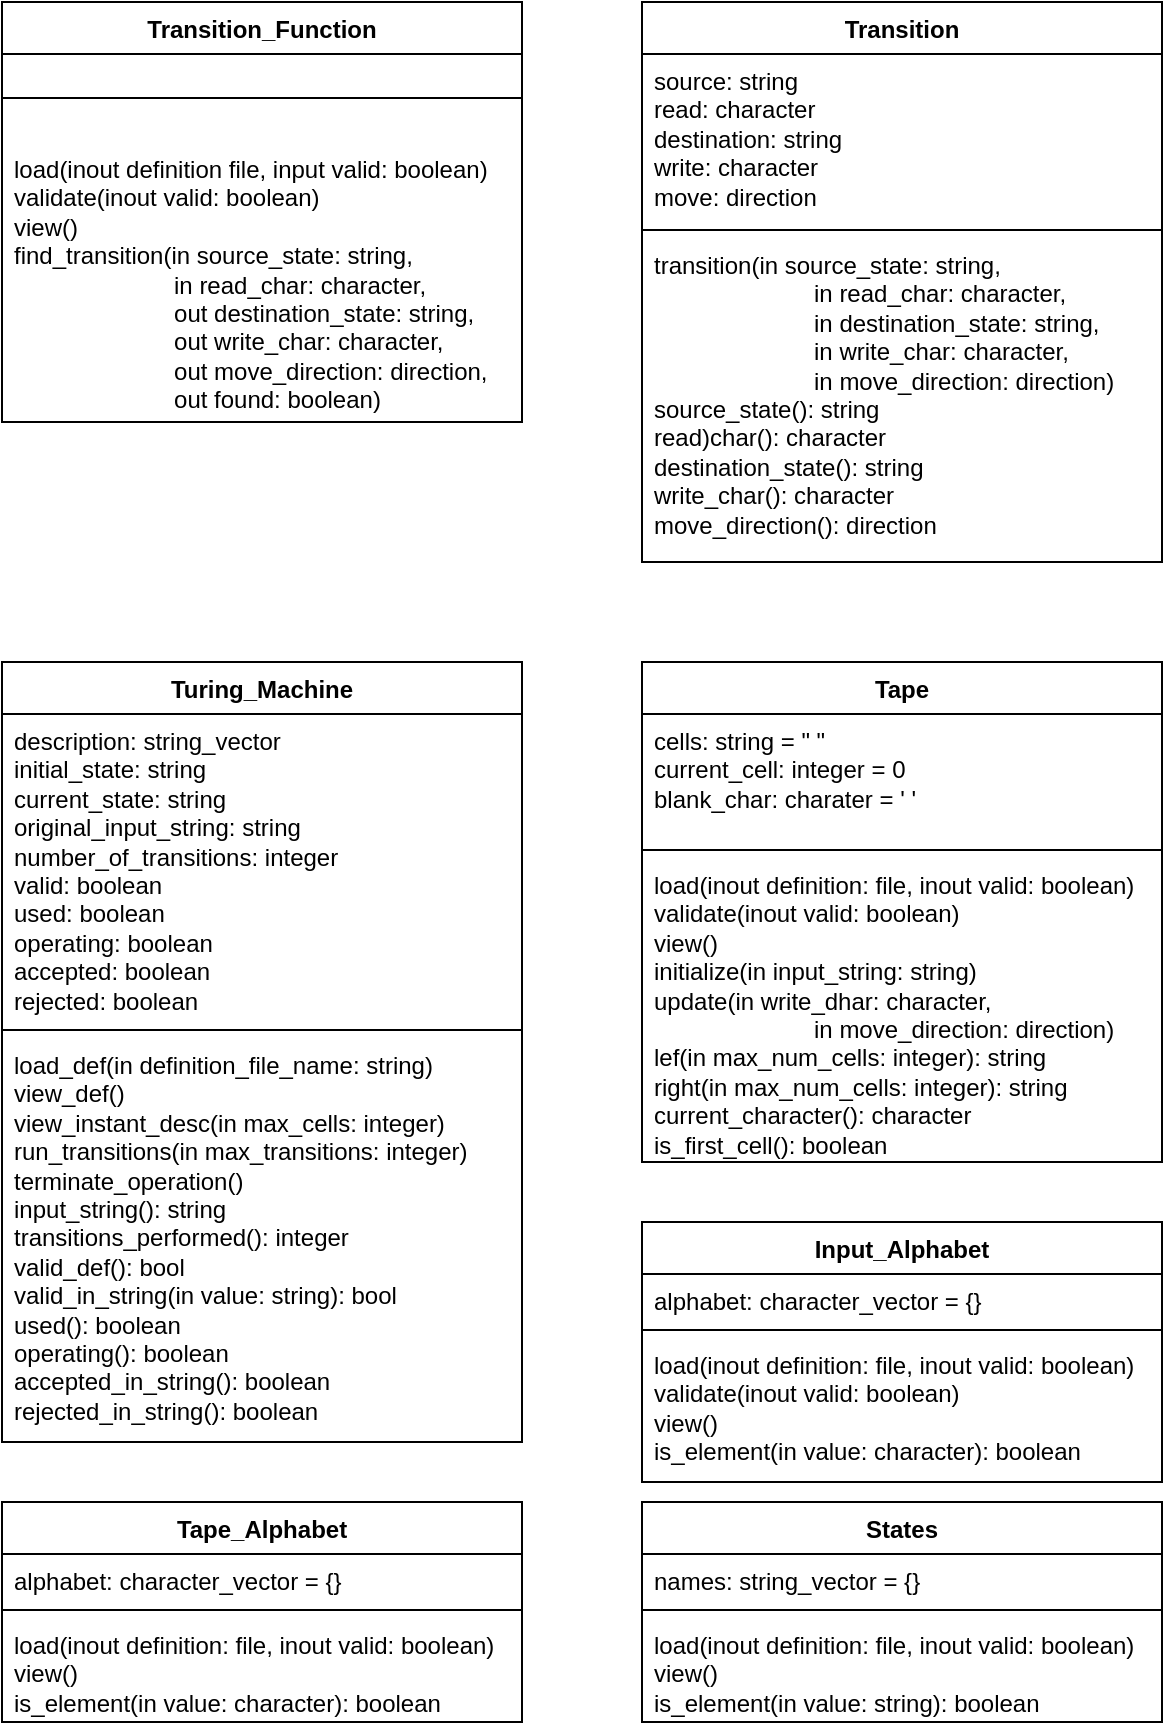 <mxfile version="24.2.1" type="github">
  <diagram name="Page-1" id="vDo7KrHqP6fmfLN8yKtp">
    <mxGraphModel dx="1434" dy="782" grid="1" gridSize="10" guides="1" tooltips="1" connect="1" arrows="1" fold="1" page="1" pageScale="1" pageWidth="850" pageHeight="1100" math="0" shadow="0">
      <root>
        <mxCell id="0" />
        <mxCell id="1" parent="0" />
        <mxCell id="i3sueJDCuvwV_Vw11DY2-1" value="Transition_Function" style="swimlane;fontStyle=1;align=center;verticalAlign=top;childLayout=stackLayout;horizontal=1;startSize=26;horizontalStack=0;resizeParent=1;resizeParentMax=0;resizeLast=0;collapsible=1;marginBottom=0;whiteSpace=wrap;html=1;" vertex="1" parent="1">
          <mxGeometry x="40" y="160" width="260" height="210" as="geometry" />
        </mxCell>
        <mxCell id="i3sueJDCuvwV_Vw11DY2-3" value="" style="line;strokeWidth=1;fillColor=none;align=left;verticalAlign=middle;spacingTop=-1;spacingLeft=3;spacingRight=3;rotatable=0;labelPosition=right;points=[];portConstraint=eastwest;strokeColor=inherit;" vertex="1" parent="i3sueJDCuvwV_Vw11DY2-1">
          <mxGeometry y="26" width="260" height="44" as="geometry" />
        </mxCell>
        <mxCell id="i3sueJDCuvwV_Vw11DY2-4" value="&lt;div&gt;load(inout definition file, input valid: boolean)&lt;/div&gt;&lt;div&gt;validate(inout valid: boolean)&lt;/div&gt;&lt;div&gt;view()&lt;/div&gt;&lt;div&gt;find_transition(in source_state: string,&lt;/div&gt;&lt;div&gt;&lt;span style=&quot;white-space: pre;&quot;&gt;&#x9;&lt;/span&gt;&lt;span style=&quot;white-space: pre;&quot;&gt;&#x9;&lt;/span&gt;&lt;span style=&quot;white-space: pre;&quot;&gt;&#x9;&lt;/span&gt;in read_char: character,&lt;/div&gt;&lt;div&gt;&lt;span style=&quot;white-space: pre;&quot;&gt;&#x9;&lt;/span&gt;&lt;span style=&quot;white-space: pre;&quot;&gt;&#x9;&lt;/span&gt;&lt;span style=&quot;white-space: pre;&quot;&gt;&#x9;&lt;/span&gt;out destination_state: string,&lt;/div&gt;&lt;div&gt;&lt;span style=&quot;white-space: pre;&quot;&gt;&#x9;&lt;/span&gt;&lt;span style=&quot;white-space: pre;&quot;&gt;&#x9;&lt;/span&gt;&lt;span style=&quot;white-space: pre;&quot;&gt;&#x9;&lt;/span&gt;out write_char: character,&lt;/div&gt;&lt;div&gt;&lt;span style=&quot;white-space: pre;&quot;&gt;&#x9;&lt;/span&gt;&lt;span style=&quot;white-space: pre;&quot;&gt;&#x9;&lt;/span&gt;&lt;span style=&quot;white-space: pre;&quot;&gt;&#x9;&lt;/span&gt;out move_direction: direction,&lt;/div&gt;&lt;div&gt;&lt;span style=&quot;white-space: pre;&quot;&gt;&#x9;&lt;/span&gt;&lt;span style=&quot;white-space: pre;&quot;&gt;&#x9;&lt;/span&gt;&lt;span style=&quot;white-space: pre;&quot;&gt;&#x9;&lt;/span&gt;out found: boolean)&lt;br&gt;&lt;/div&gt;" style="text;strokeColor=none;fillColor=none;align=left;verticalAlign=top;spacingLeft=4;spacingRight=4;overflow=hidden;rotatable=0;points=[[0,0.5],[1,0.5]];portConstraint=eastwest;whiteSpace=wrap;html=1;" vertex="1" parent="i3sueJDCuvwV_Vw11DY2-1">
          <mxGeometry y="70" width="260" height="140" as="geometry" />
        </mxCell>
        <mxCell id="i3sueJDCuvwV_Vw11DY2-9" value="Transition" style="swimlane;fontStyle=1;align=center;verticalAlign=top;childLayout=stackLayout;horizontal=1;startSize=26;horizontalStack=0;resizeParent=1;resizeParentMax=0;resizeLast=0;collapsible=1;marginBottom=0;whiteSpace=wrap;html=1;" vertex="1" parent="1">
          <mxGeometry x="360" y="160" width="260" height="280" as="geometry" />
        </mxCell>
        <mxCell id="i3sueJDCuvwV_Vw11DY2-10" value="&lt;div&gt;source: string&lt;/div&gt;&lt;div&gt;read: character&lt;/div&gt;&lt;div&gt;destination: string&lt;/div&gt;&lt;div&gt;write: character&lt;/div&gt;&lt;div&gt;move: direction&lt;br&gt;&lt;/div&gt;" style="text;strokeColor=none;fillColor=none;align=left;verticalAlign=top;spacingLeft=4;spacingRight=4;overflow=hidden;rotatable=0;points=[[0,0.5],[1,0.5]];portConstraint=eastwest;whiteSpace=wrap;html=1;" vertex="1" parent="i3sueJDCuvwV_Vw11DY2-9">
          <mxGeometry y="26" width="260" height="84" as="geometry" />
        </mxCell>
        <mxCell id="i3sueJDCuvwV_Vw11DY2-11" value="" style="line;strokeWidth=1;fillColor=none;align=left;verticalAlign=middle;spacingTop=-1;spacingLeft=3;spacingRight=3;rotatable=0;labelPosition=right;points=[];portConstraint=eastwest;strokeColor=inherit;" vertex="1" parent="i3sueJDCuvwV_Vw11DY2-9">
          <mxGeometry y="110" width="260" height="8" as="geometry" />
        </mxCell>
        <mxCell id="i3sueJDCuvwV_Vw11DY2-12" value="&lt;div&gt;transition(in source_state: string,&lt;/div&gt;&lt;div&gt;&lt;span style=&quot;white-space: pre;&quot;&gt;&#x9;&lt;/span&gt;&lt;span style=&quot;white-space: pre;&quot;&gt;&#x9;&lt;/span&gt;&lt;span style=&quot;white-space: pre;&quot;&gt;&#x9;&lt;/span&gt;in read_char: character,&lt;/div&gt;&lt;div&gt;&lt;span style=&quot;white-space: pre;&quot;&gt;&#x9;&lt;/span&gt;&lt;span style=&quot;white-space: pre;&quot;&gt;&#x9;&lt;/span&gt;&lt;span style=&quot;white-space: pre;&quot;&gt;&#x9;&lt;/span&gt;in destination_state: string,&lt;/div&gt;&lt;div&gt;&lt;span style=&quot;white-space: pre;&quot;&gt;&#x9;&lt;/span&gt;&lt;span style=&quot;white-space: pre;&quot;&gt;&#x9;&lt;/span&gt;&lt;span style=&quot;white-space: pre;&quot;&gt;&#x9;&lt;/span&gt;in write_char: character,&lt;/div&gt;&lt;div&gt;&lt;span style=&quot;white-space: pre;&quot;&gt;&#x9;&lt;/span&gt;&lt;span style=&quot;white-space: pre;&quot;&gt;&#x9;&lt;/span&gt;&lt;span style=&quot;white-space: pre;&quot;&gt;&#x9;&lt;/span&gt;in move_direction: direction)&lt;/div&gt;&lt;div&gt;source_state(): string&lt;/div&gt;&lt;div&gt;read)char(): character&lt;/div&gt;&lt;div&gt;destination_state(): string&lt;/div&gt;&lt;div&gt;write_char(): character&lt;/div&gt;&lt;div&gt;move_direction(): direction&lt;br&gt;&lt;/div&gt;" style="text;strokeColor=none;fillColor=none;align=left;verticalAlign=top;spacingLeft=4;spacingRight=4;overflow=hidden;rotatable=0;points=[[0,0.5],[1,0.5]];portConstraint=eastwest;whiteSpace=wrap;html=1;" vertex="1" parent="i3sueJDCuvwV_Vw11DY2-9">
          <mxGeometry y="118" width="260" height="162" as="geometry" />
        </mxCell>
        <mxCell id="i3sueJDCuvwV_Vw11DY2-13" value="Turing_Machine" style="swimlane;fontStyle=1;align=center;verticalAlign=top;childLayout=stackLayout;horizontal=1;startSize=26;horizontalStack=0;resizeParent=1;resizeParentMax=0;resizeLast=0;collapsible=1;marginBottom=0;whiteSpace=wrap;html=1;" vertex="1" parent="1">
          <mxGeometry x="40" y="490" width="260" height="390" as="geometry" />
        </mxCell>
        <mxCell id="i3sueJDCuvwV_Vw11DY2-14" value="&lt;div&gt;description: string_vector&lt;/div&gt;&lt;div&gt;initial_state: string&lt;/div&gt;&lt;div&gt;current_state: string&lt;/div&gt;&lt;div&gt;original_input_string: string&lt;/div&gt;&lt;div&gt;number_of_transitions: integer&lt;/div&gt;&lt;div&gt;valid: boolean&lt;/div&gt;&lt;div&gt;used: boolean&lt;/div&gt;&lt;div&gt;operating: boolean&lt;/div&gt;&lt;div&gt;accepted: boolean&lt;/div&gt;&lt;div&gt;rejected: boolean&lt;br&gt;&lt;/div&gt;" style="text;strokeColor=none;fillColor=none;align=left;verticalAlign=top;spacingLeft=4;spacingRight=4;overflow=hidden;rotatable=0;points=[[0,0.5],[1,0.5]];portConstraint=eastwest;whiteSpace=wrap;html=1;" vertex="1" parent="i3sueJDCuvwV_Vw11DY2-13">
          <mxGeometry y="26" width="260" height="154" as="geometry" />
        </mxCell>
        <mxCell id="i3sueJDCuvwV_Vw11DY2-15" value="" style="line;strokeWidth=1;fillColor=none;align=left;verticalAlign=middle;spacingTop=-1;spacingLeft=3;spacingRight=3;rotatable=0;labelPosition=right;points=[];portConstraint=eastwest;strokeColor=inherit;" vertex="1" parent="i3sueJDCuvwV_Vw11DY2-13">
          <mxGeometry y="180" width="260" height="8" as="geometry" />
        </mxCell>
        <mxCell id="i3sueJDCuvwV_Vw11DY2-16" value="&lt;div&gt;load_def(in definition_file_name: string)&lt;/div&gt;&lt;div&gt;view_def()&lt;/div&gt;&lt;div&gt;view_instant_desc(in max_cells: integer)&lt;/div&gt;&lt;div&gt;run_transitions(in max_transitions: integer)&lt;/div&gt;&lt;div&gt;terminate_operation()&lt;/div&gt;&lt;div&gt;input_string(): string&lt;/div&gt;&lt;div&gt;transitions_performed(): integer&lt;/div&gt;&lt;div&gt;valid_def(): bool&lt;/div&gt;&lt;div&gt;valid_in_string(in value: string): bool&lt;/div&gt;&lt;div&gt;used(): boolean&lt;/div&gt;&lt;div&gt;operating(): boolean&lt;/div&gt;&lt;div&gt;accepted_in_string(): boolean&lt;/div&gt;&lt;div&gt;rejected_in_string(): boolean&lt;br&gt;&lt;/div&gt;" style="text;strokeColor=none;fillColor=none;align=left;verticalAlign=top;spacingLeft=4;spacingRight=4;overflow=hidden;rotatable=0;points=[[0,0.5],[1,0.5]];portConstraint=eastwest;whiteSpace=wrap;html=1;" vertex="1" parent="i3sueJDCuvwV_Vw11DY2-13">
          <mxGeometry y="188" width="260" height="202" as="geometry" />
        </mxCell>
        <mxCell id="i3sueJDCuvwV_Vw11DY2-17" value="Tape" style="swimlane;fontStyle=1;align=center;verticalAlign=top;childLayout=stackLayout;horizontal=1;startSize=26;horizontalStack=0;resizeParent=1;resizeParentMax=0;resizeLast=0;collapsible=1;marginBottom=0;whiteSpace=wrap;html=1;" vertex="1" parent="1">
          <mxGeometry x="360" y="490" width="260" height="250" as="geometry" />
        </mxCell>
        <mxCell id="i3sueJDCuvwV_Vw11DY2-18" value="&lt;div&gt;cells: string = &quot; &quot;&lt;/div&gt;&lt;div&gt;current_cell: integer = 0&lt;/div&gt;&lt;div&gt;blank_char: charater = &#39; &#39;&lt;br&gt;&lt;/div&gt;" style="text;strokeColor=none;fillColor=none;align=left;verticalAlign=top;spacingLeft=4;spacingRight=4;overflow=hidden;rotatable=0;points=[[0,0.5],[1,0.5]];portConstraint=eastwest;whiteSpace=wrap;html=1;" vertex="1" parent="i3sueJDCuvwV_Vw11DY2-17">
          <mxGeometry y="26" width="260" height="64" as="geometry" />
        </mxCell>
        <mxCell id="i3sueJDCuvwV_Vw11DY2-19" value="" style="line;strokeWidth=1;fillColor=none;align=left;verticalAlign=middle;spacingTop=-1;spacingLeft=3;spacingRight=3;rotatable=0;labelPosition=right;points=[];portConstraint=eastwest;strokeColor=inherit;" vertex="1" parent="i3sueJDCuvwV_Vw11DY2-17">
          <mxGeometry y="90" width="260" height="8" as="geometry" />
        </mxCell>
        <mxCell id="i3sueJDCuvwV_Vw11DY2-20" value="&lt;div&gt;load(inout definition: file, inout valid: boolean)&lt;/div&gt;&lt;div&gt;validate(inout valid: boolean)&lt;/div&gt;&lt;div&gt;view()&lt;/div&gt;&lt;div&gt;initialize(in input_string: string)&lt;/div&gt;&lt;div&gt;update(in write_dhar: character,&lt;/div&gt;&lt;div&gt;&lt;span style=&quot;white-space: pre;&quot;&gt;&#x9;&lt;/span&gt;&lt;span style=&quot;white-space: pre;&quot;&gt;&#x9;&lt;/span&gt;&lt;span style=&quot;white-space: pre;&quot;&gt;&#x9;&lt;/span&gt;in move_direction: direction)&lt;/div&gt;&lt;div&gt;lef(in max_num_cells: integer): string&lt;/div&gt;&lt;div&gt;right(in max_num_cells: integer): string&lt;/div&gt;&lt;div&gt;current_character(): character&lt;/div&gt;&lt;div&gt;is_first_cell(): boolean&lt;br&gt;&lt;/div&gt;" style="text;strokeColor=none;fillColor=none;align=left;verticalAlign=top;spacingLeft=4;spacingRight=4;overflow=hidden;rotatable=0;points=[[0,0.5],[1,0.5]];portConstraint=eastwest;whiteSpace=wrap;html=1;" vertex="1" parent="i3sueJDCuvwV_Vw11DY2-17">
          <mxGeometry y="98" width="260" height="152" as="geometry" />
        </mxCell>
        <mxCell id="i3sueJDCuvwV_Vw11DY2-21" value="Input_Alphabet" style="swimlane;fontStyle=1;align=center;verticalAlign=top;childLayout=stackLayout;horizontal=1;startSize=26;horizontalStack=0;resizeParent=1;resizeParentMax=0;resizeLast=0;collapsible=1;marginBottom=0;whiteSpace=wrap;html=1;" vertex="1" parent="1">
          <mxGeometry x="360" y="770" width="260" height="130" as="geometry" />
        </mxCell>
        <mxCell id="i3sueJDCuvwV_Vw11DY2-22" value="alphabet: character_vector = {}" style="text;strokeColor=none;fillColor=none;align=left;verticalAlign=top;spacingLeft=4;spacingRight=4;overflow=hidden;rotatable=0;points=[[0,0.5],[1,0.5]];portConstraint=eastwest;whiteSpace=wrap;html=1;" vertex="1" parent="i3sueJDCuvwV_Vw11DY2-21">
          <mxGeometry y="26" width="260" height="24" as="geometry" />
        </mxCell>
        <mxCell id="i3sueJDCuvwV_Vw11DY2-23" value="" style="line;strokeWidth=1;fillColor=none;align=left;verticalAlign=middle;spacingTop=-1;spacingLeft=3;spacingRight=3;rotatable=0;labelPosition=right;points=[];portConstraint=eastwest;strokeColor=inherit;" vertex="1" parent="i3sueJDCuvwV_Vw11DY2-21">
          <mxGeometry y="50" width="260" height="8" as="geometry" />
        </mxCell>
        <mxCell id="i3sueJDCuvwV_Vw11DY2-24" value="&lt;div&gt;load(inout definition: file, inout valid: boolean)&lt;/div&gt;&lt;div&gt;validate(inout valid: boolean)&lt;/div&gt;&lt;div&gt;view()&lt;/div&gt;&lt;div&gt;is_element(in value: character): boolean&lt;br&gt;&lt;/div&gt;" style="text;strokeColor=none;fillColor=none;align=left;verticalAlign=top;spacingLeft=4;spacingRight=4;overflow=hidden;rotatable=0;points=[[0,0.5],[1,0.5]];portConstraint=eastwest;whiteSpace=wrap;html=1;" vertex="1" parent="i3sueJDCuvwV_Vw11DY2-21">
          <mxGeometry y="58" width="260" height="72" as="geometry" />
        </mxCell>
        <mxCell id="i3sueJDCuvwV_Vw11DY2-25" value="Tape_Alphabet" style="swimlane;fontStyle=1;align=center;verticalAlign=top;childLayout=stackLayout;horizontal=1;startSize=26;horizontalStack=0;resizeParent=1;resizeParentMax=0;resizeLast=0;collapsible=1;marginBottom=0;whiteSpace=wrap;html=1;" vertex="1" parent="1">
          <mxGeometry x="40" y="910" width="260" height="110" as="geometry" />
        </mxCell>
        <mxCell id="i3sueJDCuvwV_Vw11DY2-26" value="alphabet: character_vector = {}" style="text;strokeColor=none;fillColor=none;align=left;verticalAlign=top;spacingLeft=4;spacingRight=4;overflow=hidden;rotatable=0;points=[[0,0.5],[1,0.5]];portConstraint=eastwest;whiteSpace=wrap;html=1;" vertex="1" parent="i3sueJDCuvwV_Vw11DY2-25">
          <mxGeometry y="26" width="260" height="24" as="geometry" />
        </mxCell>
        <mxCell id="i3sueJDCuvwV_Vw11DY2-27" value="" style="line;strokeWidth=1;fillColor=none;align=left;verticalAlign=middle;spacingTop=-1;spacingLeft=3;spacingRight=3;rotatable=0;labelPosition=right;points=[];portConstraint=eastwest;strokeColor=inherit;" vertex="1" parent="i3sueJDCuvwV_Vw11DY2-25">
          <mxGeometry y="50" width="260" height="8" as="geometry" />
        </mxCell>
        <mxCell id="i3sueJDCuvwV_Vw11DY2-28" value="&lt;div&gt;load(inout definition: file, inout valid: boolean)&lt;/div&gt;&lt;div&gt;view()&lt;/div&gt;&lt;div&gt;is_element(in value: character): boolean&lt;br&gt;&lt;/div&gt;" style="text;strokeColor=none;fillColor=none;align=left;verticalAlign=top;spacingLeft=4;spacingRight=4;overflow=hidden;rotatable=0;points=[[0,0.5],[1,0.5]];portConstraint=eastwest;whiteSpace=wrap;html=1;" vertex="1" parent="i3sueJDCuvwV_Vw11DY2-25">
          <mxGeometry y="58" width="260" height="52" as="geometry" />
        </mxCell>
        <mxCell id="i3sueJDCuvwV_Vw11DY2-29" value="States" style="swimlane;fontStyle=1;align=center;verticalAlign=top;childLayout=stackLayout;horizontal=1;startSize=26;horizontalStack=0;resizeParent=1;resizeParentMax=0;resizeLast=0;collapsible=1;marginBottom=0;whiteSpace=wrap;html=1;" vertex="1" parent="1">
          <mxGeometry x="360" y="910" width="260" height="110" as="geometry" />
        </mxCell>
        <mxCell id="i3sueJDCuvwV_Vw11DY2-30" value="names: string_vector = {}" style="text;strokeColor=none;fillColor=none;align=left;verticalAlign=top;spacingLeft=4;spacingRight=4;overflow=hidden;rotatable=0;points=[[0,0.5],[1,0.5]];portConstraint=eastwest;whiteSpace=wrap;html=1;" vertex="1" parent="i3sueJDCuvwV_Vw11DY2-29">
          <mxGeometry y="26" width="260" height="24" as="geometry" />
        </mxCell>
        <mxCell id="i3sueJDCuvwV_Vw11DY2-31" value="" style="line;strokeWidth=1;fillColor=none;align=left;verticalAlign=middle;spacingTop=-1;spacingLeft=3;spacingRight=3;rotatable=0;labelPosition=right;points=[];portConstraint=eastwest;strokeColor=inherit;" vertex="1" parent="i3sueJDCuvwV_Vw11DY2-29">
          <mxGeometry y="50" width="260" height="8" as="geometry" />
        </mxCell>
        <mxCell id="i3sueJDCuvwV_Vw11DY2-32" value="&lt;div&gt;load(inout definition: file, inout valid: boolean)&lt;/div&gt;&lt;div&gt;view()&lt;/div&gt;&lt;div&gt;is_element(in value: string): boolean&lt;br&gt;&lt;/div&gt;" style="text;strokeColor=none;fillColor=none;align=left;verticalAlign=top;spacingLeft=4;spacingRight=4;overflow=hidden;rotatable=0;points=[[0,0.5],[1,0.5]];portConstraint=eastwest;whiteSpace=wrap;html=1;" vertex="1" parent="i3sueJDCuvwV_Vw11DY2-29">
          <mxGeometry y="58" width="260" height="52" as="geometry" />
        </mxCell>
      </root>
    </mxGraphModel>
  </diagram>
</mxfile>
